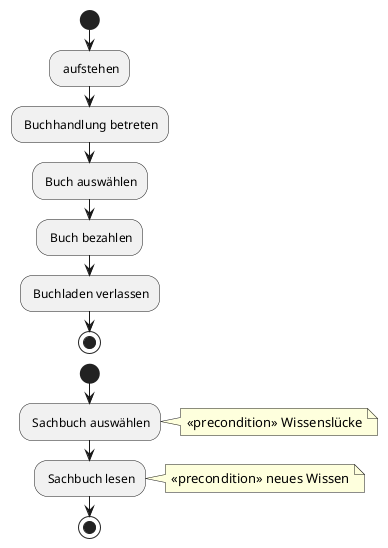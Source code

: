 @startuml
 start
: aufstehen;
: Buchhandlung betreten;
: Buch auswählen;
: Buch bezahlen;
: Buchladen verlassen;
stop

start
: Sachbuch auswählen;
note right : <<precondition>> Wissenslücke
: Sachbuch lesen;
note right : <<precondition>> neues Wissen
stop
@enduml
